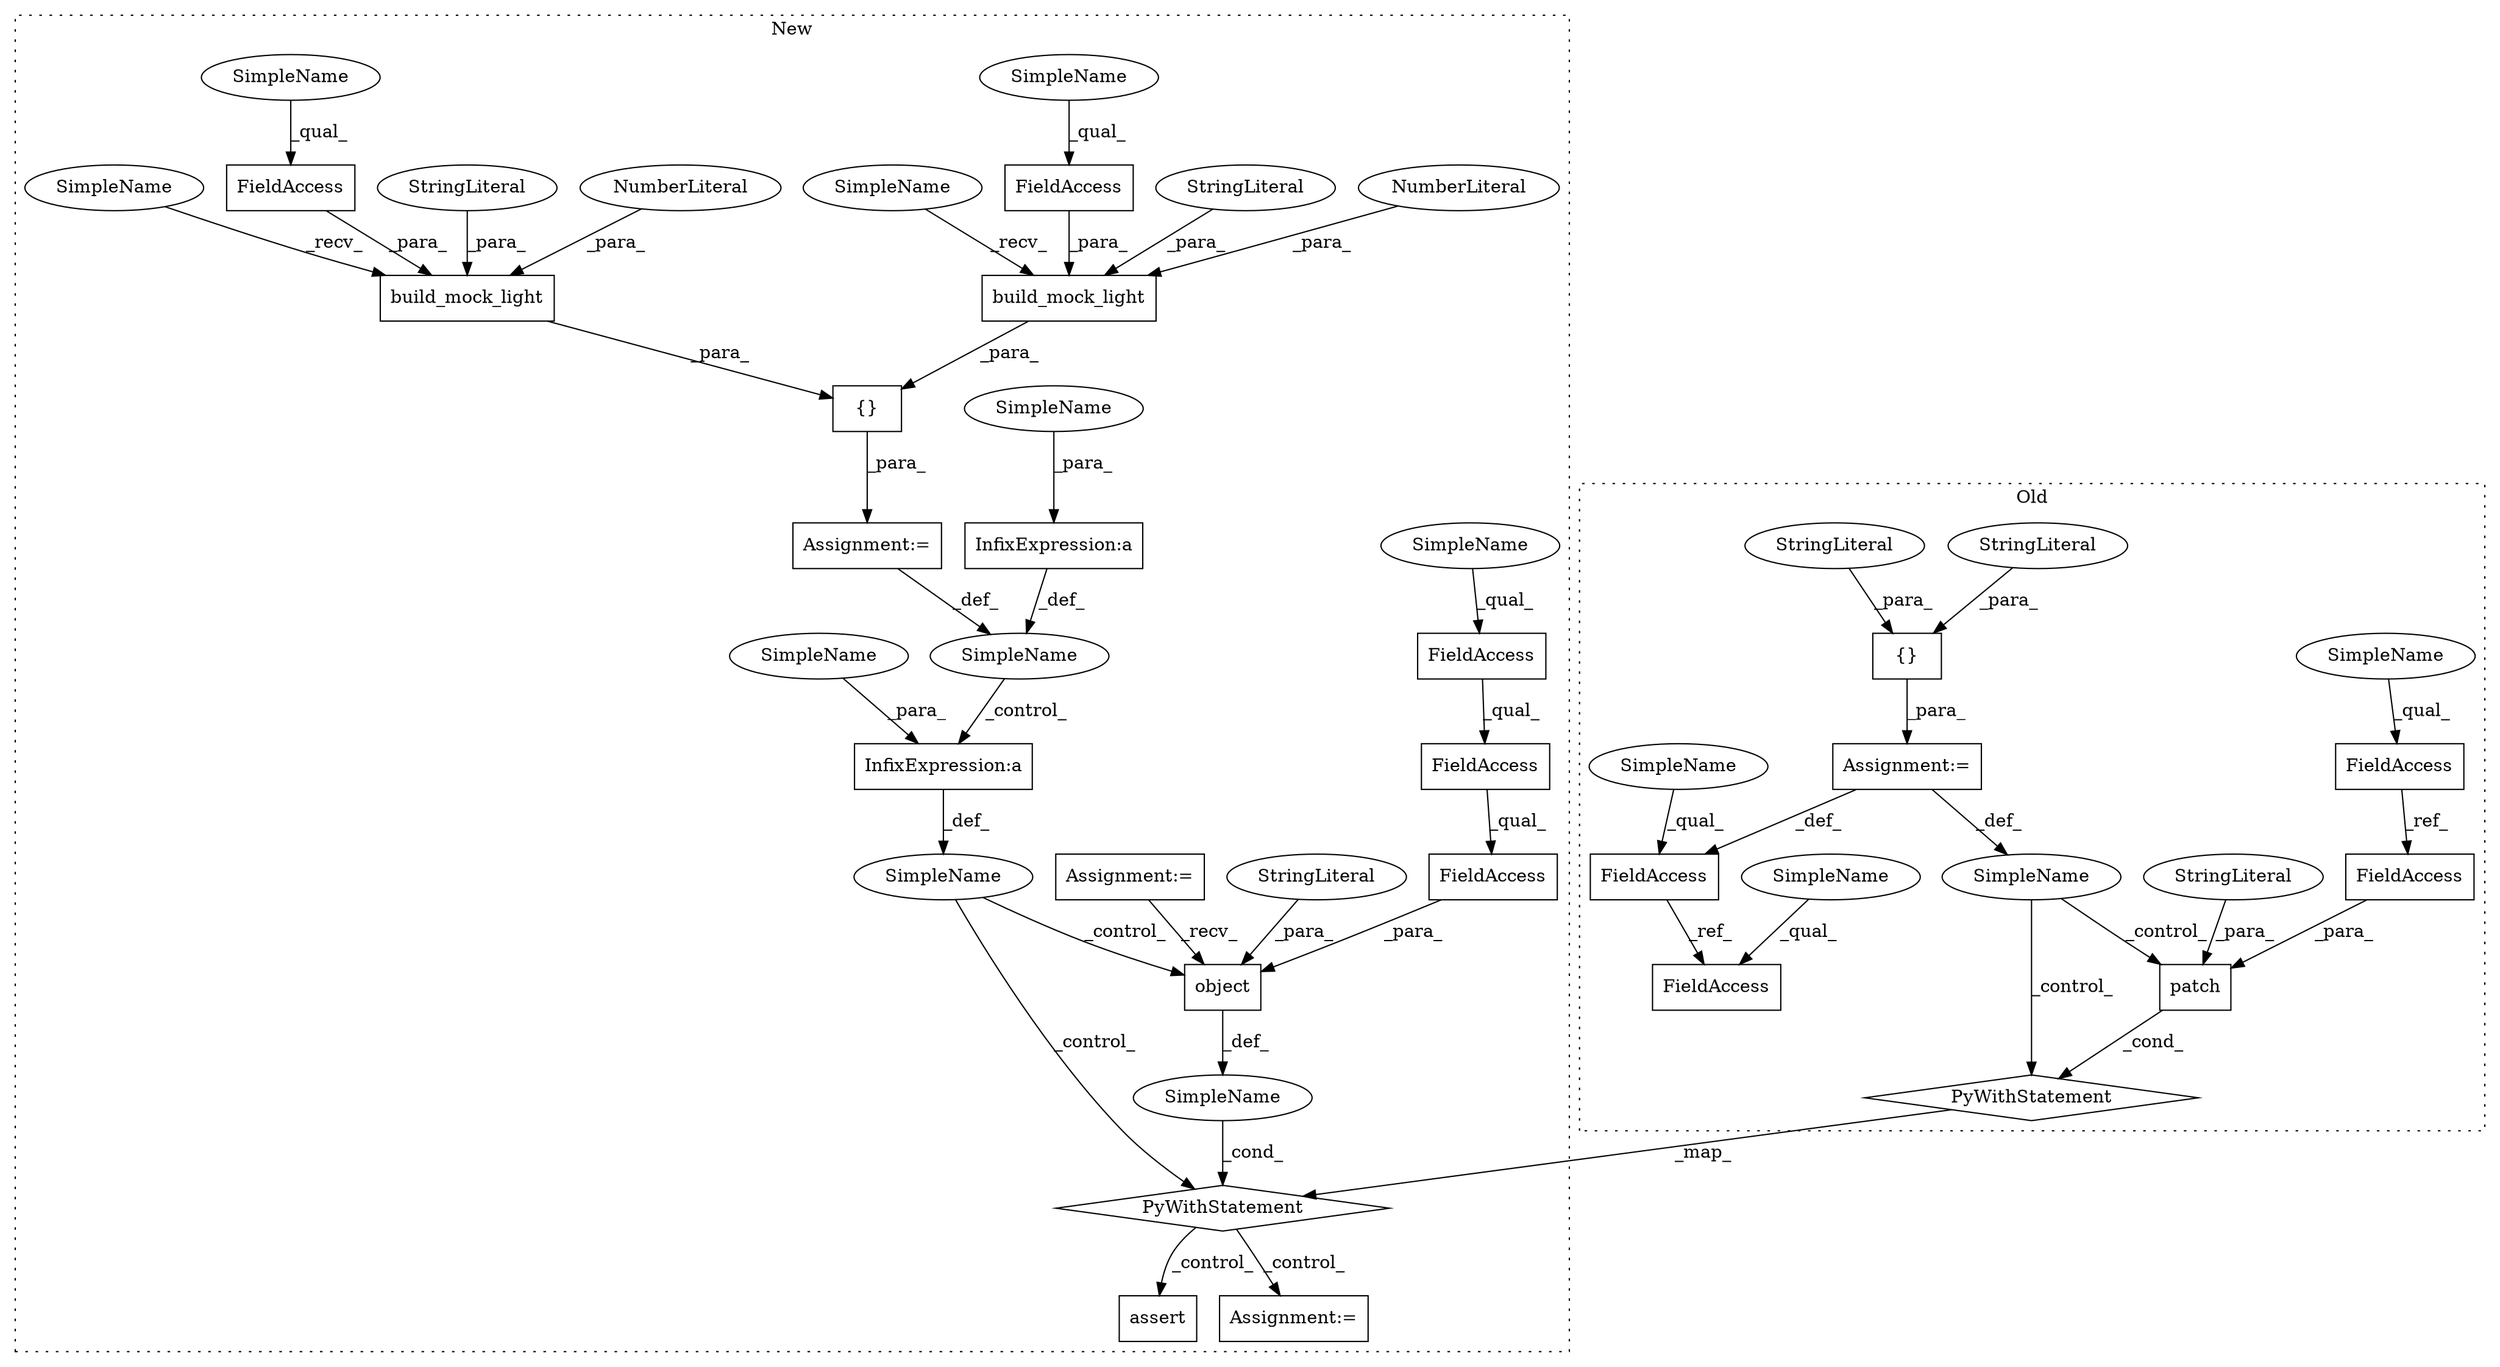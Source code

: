 digraph G {
subgraph cluster0 {
1 [label="{}" a="4" s="7316,7331" l="1,1" shape="box"];
6 [label="PyWithStatement" a="104" s="7515,7600" l="10,2" shape="diamond"];
9 [label="SimpleName" a="42" s="" l="" shape="ellipse"];
10 [label="patch" a="32" s="7525,7599" l="6,1" shape="box"];
15 [label="StringLiteral" a="45" s="7324" l="7" shape="ellipse"];
17 [label="StringLiteral" a="45" s="7317" l="6" shape="ellipse"];
18 [label="StringLiteral" a="45" s="7531" l="51" shape="ellipse"];
25 [label="FieldAccess" a="22" s="7338" l="16" shape="box"];
26 [label="FieldAccess" a="22" s="7287" l="16" shape="box"];
28 [label="FieldAccess" a="22" s="7457" l="16" shape="box"];
32 [label="Assignment:=" a="7" s="7303" l="1" shape="box"];
36 [label="SimpleName" a="42" s="7338" l="4" shape="ellipse"];
37 [label="SimpleName" a="42" s="7457" l="4" shape="ellipse"];
38 [label="SimpleName" a="42" s="7287" l="4" shape="ellipse"];
39 [label="FieldAccess" a="22" s="7583" l="16" shape="box"];
label = "Old";
style="dotted";
}
subgraph cluster1 {
2 [label="build_mock_light" a="32" s="8371,8414" l="17,1" shape="box"];
3 [label="InfixExpression:a" a="27" s="8739" l="3" shape="box"];
4 [label="InfixExpression:a" a="27" s="8638" l="3" shape="box"];
5 [label="PyWithStatement" a="104" s="8816,8886" l="10,2" shape="diamond"];
7 [label="NumberLiteral" a="34" s="8405" l="2" shape="ellipse"];
8 [label="{}" a="4" s="8365,8466" l="1,1" shape="box"];
11 [label="SimpleName" a="42" s="" l="" shape="ellipse"];
12 [label="object" a="32" s="8832,8885" l="7,1" shape="box"];
13 [label="SimpleName" a="42" s="" l="" shape="ellipse"];
14 [label="StringLiteral" a="45" s="8868" l="17" shape="ellipse"];
16 [label="StringLiteral" a="45" s="8408" l="6" shape="ellipse"];
19 [label="build_mock_light" a="32" s="8421,8465" l="17,1" shape="box"];
20 [label="NumberLiteral" a="34" s="8455" l="2" shape="ellipse"];
21 [label="StringLiteral" a="45" s="8458" l="7" shape="ellipse"];
22 [label="SimpleName" a="42" s="" l="" shape="ellipse"];
23 [label="assert" a="32" s="9369" l="19" shape="box"];
24 [label="FieldAccess" a="22" s="8839" l="28" shape="box"];
27 [label="FieldAccess" a="22" s="8839" l="17" shape="box"];
29 [label="FieldAccess" a="22" s="8839" l="9" shape="box"];
30 [label="FieldAccess" a="22" s="8438" l="16" shape="box"];
31 [label="FieldAccess" a="22" s="8388" l="16" shape="box"];
33 [label="Assignment:=" a="7" s="8098" l="5" shape="box"];
34 [label="Assignment:=" a="7" s="8904" l="15" shape="box"];
35 [label="Assignment:=" a="7" s="8347" l="1" shape="box"];
40 [label="SimpleName" a="42" s="8438" l="4" shape="ellipse"];
41 [label="SimpleName" a="42" s="8416" l="4" shape="ellipse"];
42 [label="SimpleName" a="42" s="8388" l="4" shape="ellipse"];
43 [label="SimpleName" a="42" s="8839" l="4" shape="ellipse"];
44 [label="SimpleName" a="42" s="8366" l="4" shape="ellipse"];
45 [label="SimpleName" a="42" s="8727" l="12" shape="ellipse"];
46 [label="SimpleName" a="42" s="8626" l="12" shape="ellipse"];
label = "New";
style="dotted";
}
1 -> 32 [label="_para_"];
2 -> 8 [label="_para_"];
3 -> 11 [label="_def_"];
4 -> 13 [label="_def_"];
5 -> 23 [label="_control_"];
5 -> 34 [label="_control_"];
6 -> 5 [label="_map_"];
7 -> 2 [label="_para_"];
8 -> 35 [label="_para_"];
9 -> 6 [label="_control_"];
9 -> 10 [label="_control_"];
10 -> 6 [label="_cond_"];
11 -> 5 [label="_control_"];
11 -> 12 [label="_control_"];
12 -> 22 [label="_def_"];
13 -> 3 [label="_control_"];
14 -> 12 [label="_para_"];
15 -> 1 [label="_para_"];
16 -> 2 [label="_para_"];
17 -> 1 [label="_para_"];
18 -> 10 [label="_para_"];
19 -> 8 [label="_para_"];
20 -> 19 [label="_para_"];
21 -> 19 [label="_para_"];
22 -> 5 [label="_cond_"];
24 -> 12 [label="_para_"];
25 -> 39 [label="_ref_"];
26 -> 28 [label="_ref_"];
27 -> 24 [label="_qual_"];
29 -> 27 [label="_qual_"];
30 -> 19 [label="_para_"];
31 -> 2 [label="_para_"];
32 -> 26 [label="_def_"];
32 -> 9 [label="_def_"];
33 -> 12 [label="_recv_"];
35 -> 13 [label="_def_"];
36 -> 25 [label="_qual_"];
37 -> 28 [label="_qual_"];
38 -> 26 [label="_qual_"];
39 -> 10 [label="_para_"];
40 -> 30 [label="_qual_"];
41 -> 19 [label="_recv_"];
42 -> 31 [label="_qual_"];
43 -> 29 [label="_qual_"];
44 -> 2 [label="_recv_"];
45 -> 3 [label="_para_"];
46 -> 4 [label="_para_"];
}